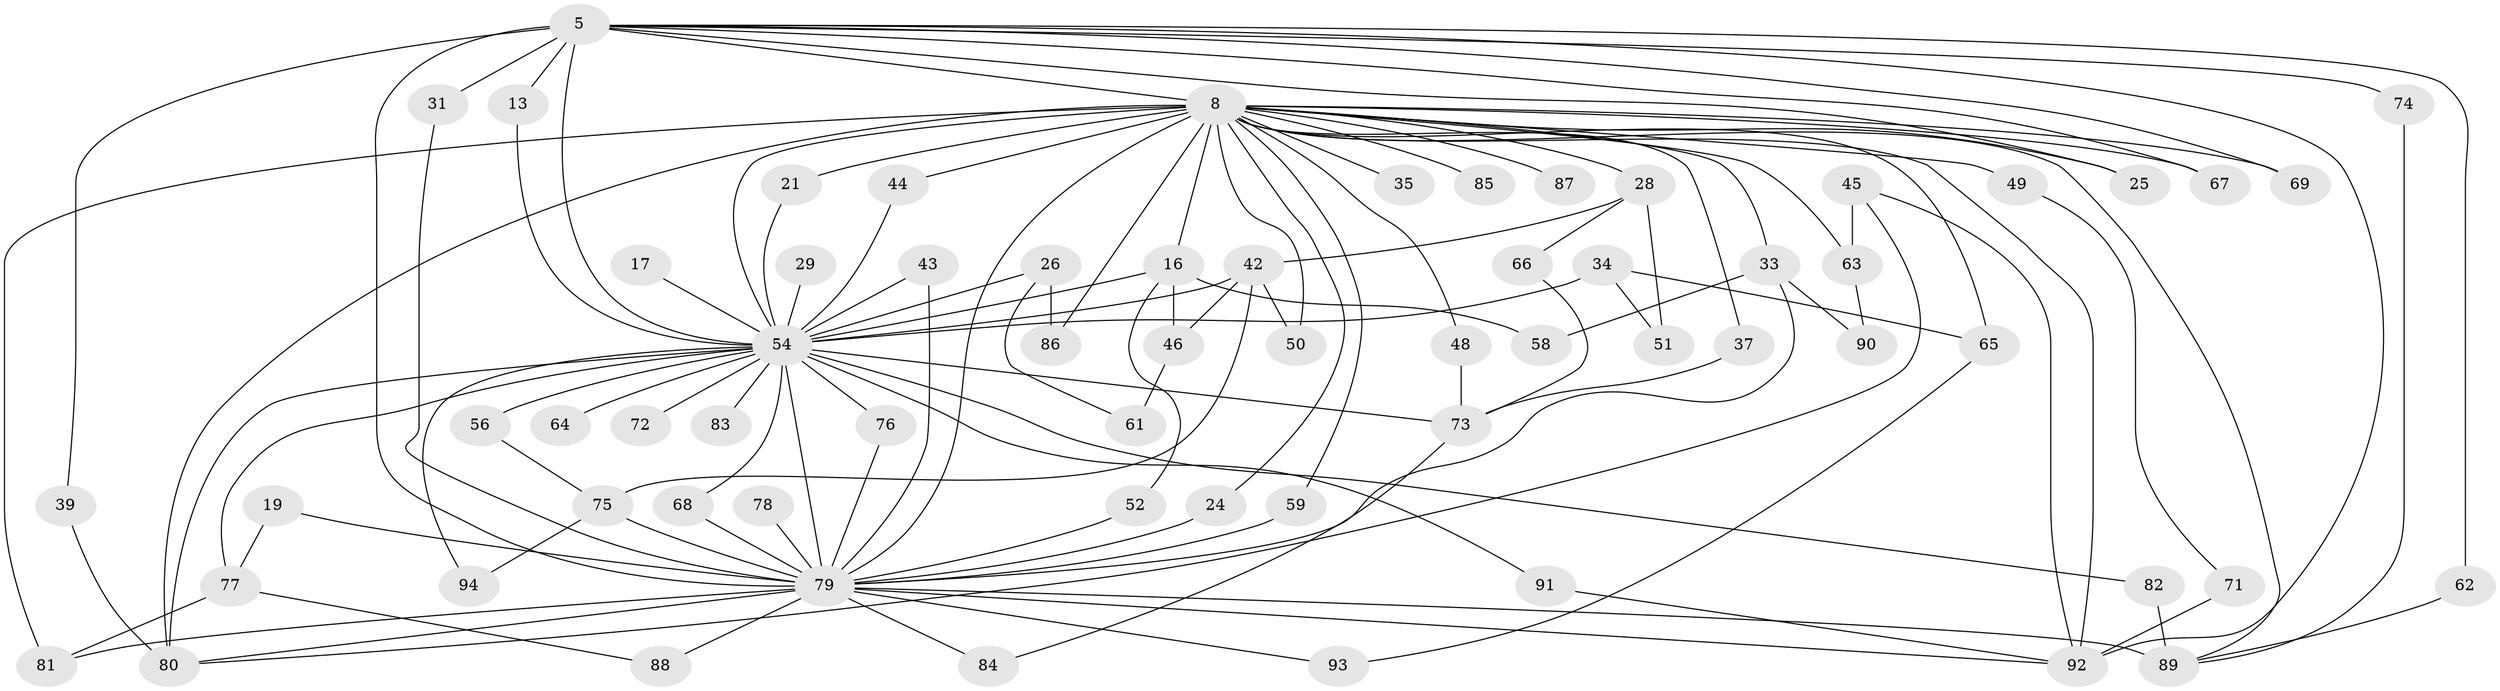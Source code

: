 // original degree distribution, {21: 0.010638297872340425, 19: 0.010638297872340425, 30: 0.010638297872340425, 15: 0.010638297872340425, 12: 0.010638297872340425, 22: 0.010638297872340425, 17: 0.02127659574468085, 23: 0.010638297872340425, 25: 0.010638297872340425, 5: 0.031914893617021274, 4: 0.09574468085106383, 2: 0.6063829787234043, 6: 0.02127659574468085, 3: 0.11702127659574468, 7: 0.010638297872340425, 8: 0.010638297872340425}
// Generated by graph-tools (version 1.1) at 2025/47/03/04/25 21:47:45]
// undirected, 65 vertices, 116 edges
graph export_dot {
graph [start="1"]
  node [color=gray90,style=filled];
  5 [super="+4"];
  8 [super="+3"];
  13;
  16;
  17;
  19;
  21;
  24;
  25;
  26;
  28;
  29;
  31;
  33;
  34;
  35;
  37;
  39;
  42 [super="+20"];
  43;
  44;
  45;
  46;
  48;
  49;
  50;
  51;
  52;
  54 [super="+18+6+9"];
  56;
  58;
  59;
  61;
  62;
  63;
  64;
  65 [super="+41"];
  66;
  67 [super="+47"];
  68 [super="+60"];
  69 [super="+57"];
  71;
  72;
  73 [super="+53"];
  74;
  75 [super="+22"];
  76 [super="+70"];
  77 [super="+15"];
  78;
  79 [super="+10+38+40"];
  80 [super="+11"];
  81 [super="+36"];
  82;
  83;
  84;
  85 [super="+55"];
  86;
  87;
  88;
  89 [super="+23"];
  90;
  91;
  92 [super="+14"];
  93;
  94;
  5 -- 8 [weight=4];
  5 -- 39;
  5 -- 74;
  5 -- 13;
  5 -- 25;
  5 -- 62;
  5 -- 31;
  5 -- 67;
  5 -- 69;
  5 -- 54 [weight=8];
  5 -- 79 [weight=4];
  5 -- 92;
  8 -- 16;
  8 -- 28;
  8 -- 33;
  8 -- 49 [weight=2];
  8 -- 63;
  8 -- 69 [weight=3];
  8 -- 87 [weight=2];
  8 -- 85 [weight=3];
  8 -- 67 [weight=2];
  8 -- 81 [weight=2];
  8 -- 21;
  8 -- 24;
  8 -- 25;
  8 -- 86;
  8 -- 35;
  8 -- 37;
  8 -- 44;
  8 -- 48;
  8 -- 50;
  8 -- 59;
  8 -- 65;
  8 -- 89;
  8 -- 80;
  8 -- 54 [weight=9];
  8 -- 79 [weight=4];
  8 -- 92;
  13 -- 54;
  16 -- 46;
  16 -- 52;
  16 -- 58;
  16 -- 54;
  17 -- 54 [weight=2];
  19 -- 77;
  19 -- 79;
  21 -- 54;
  24 -- 79;
  26 -- 61;
  26 -- 86;
  26 -- 54 [weight=2];
  28 -- 51;
  28 -- 66;
  28 -- 42;
  29 -- 54;
  31 -- 79;
  33 -- 58;
  33 -- 90;
  33 -- 79;
  34 -- 51;
  34 -- 65 [weight=2];
  34 -- 54 [weight=2];
  37 -- 73;
  39 -- 80;
  42 -- 50;
  42 -- 75;
  42 -- 46;
  42 -- 54 [weight=3];
  43 -- 54;
  43 -- 79;
  44 -- 54;
  45 -- 63;
  45 -- 80;
  45 -- 92;
  46 -- 61;
  48 -- 73;
  49 -- 71;
  52 -- 79;
  54 -- 64 [weight=2];
  54 -- 68 [weight=2];
  54 -- 72 [weight=2];
  54 -- 73 [weight=4];
  54 -- 77 [weight=2];
  54 -- 82;
  54 -- 83 [weight=2];
  54 -- 91;
  54 -- 56;
  54 -- 76 [weight=2];
  54 -- 79 [weight=12];
  54 -- 80;
  54 -- 94;
  56 -- 75;
  59 -- 79;
  62 -- 89;
  63 -- 90;
  65 -- 93;
  66 -- 73;
  68 -- 79 [weight=2];
  71 -- 92;
  73 -- 84;
  74 -- 89;
  75 -- 94;
  75 -- 79 [weight=2];
  76 -- 79;
  77 -- 88;
  77 -- 81;
  78 -- 79 [weight=2];
  79 -- 80;
  79 -- 81;
  79 -- 84;
  79 -- 88;
  79 -- 89 [weight=2];
  79 -- 92;
  79 -- 93;
  82 -- 89;
  91 -- 92;
}
